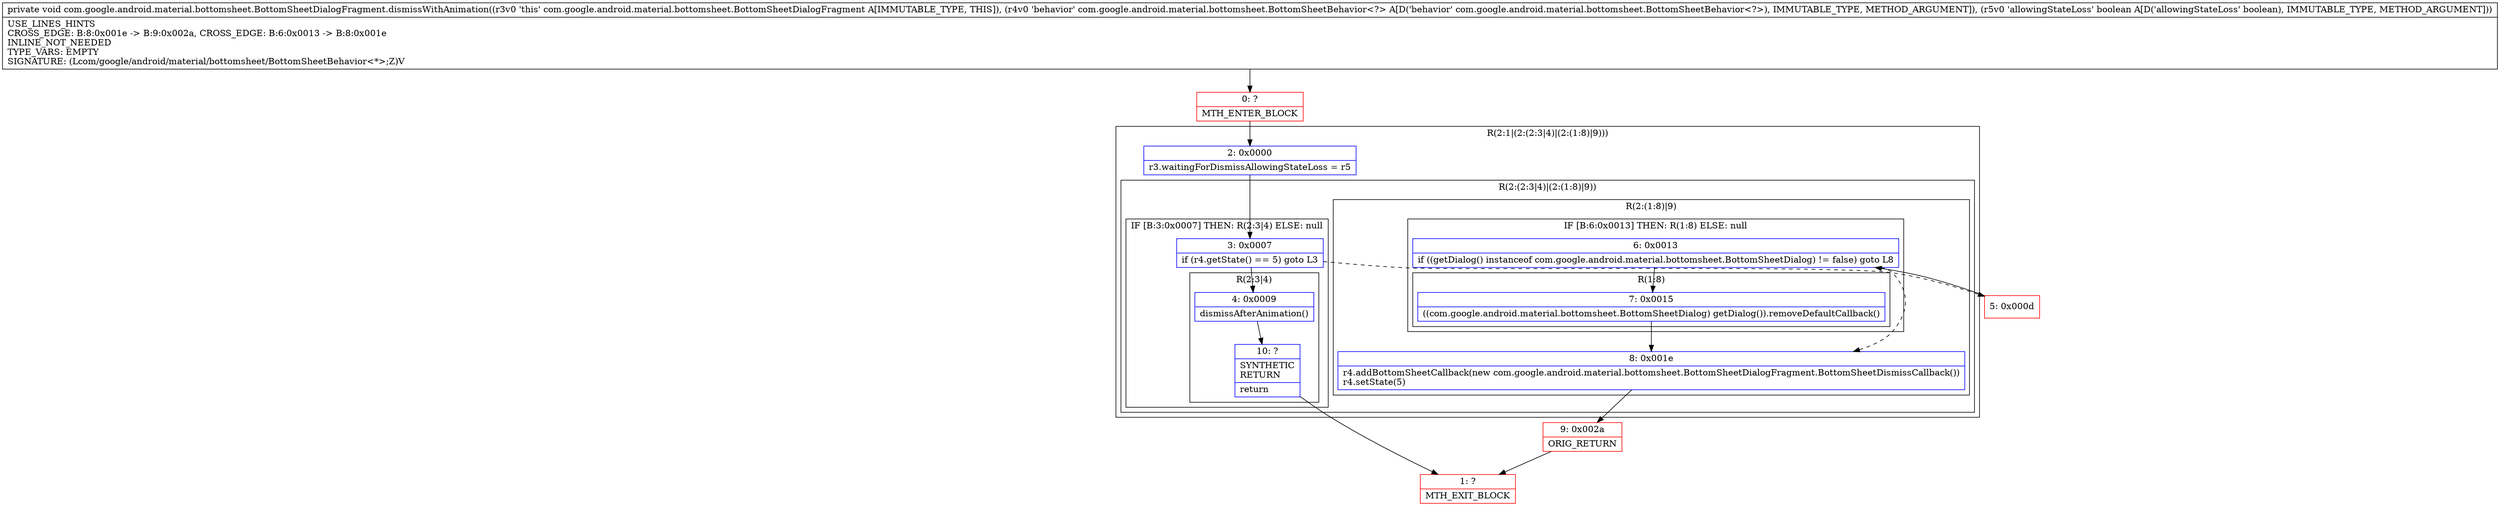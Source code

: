digraph "CFG forcom.google.android.material.bottomsheet.BottomSheetDialogFragment.dismissWithAnimation(Lcom\/google\/android\/material\/bottomsheet\/BottomSheetBehavior;Z)V" {
subgraph cluster_Region_1010740645 {
label = "R(2:1|(2:(2:3|4)|(2:(1:8)|9)))";
node [shape=record,color=blue];
Node_2 [shape=record,label="{2\:\ 0x0000|r3.waitingForDismissAllowingStateLoss = r5\l}"];
subgraph cluster_Region_895374163 {
label = "R(2:(2:3|4)|(2:(1:8)|9))";
node [shape=record,color=blue];
subgraph cluster_IfRegion_1027770762 {
label = "IF [B:3:0x0007] THEN: R(2:3|4) ELSE: null";
node [shape=record,color=blue];
Node_3 [shape=record,label="{3\:\ 0x0007|if (r4.getState() == 5) goto L3\l}"];
subgraph cluster_Region_1694913269 {
label = "R(2:3|4)";
node [shape=record,color=blue];
Node_4 [shape=record,label="{4\:\ 0x0009|dismissAfterAnimation()\l}"];
Node_10 [shape=record,label="{10\:\ ?|SYNTHETIC\lRETURN\l|return\l}"];
}
}
subgraph cluster_Region_748456053 {
label = "R(2:(1:8)|9)";
node [shape=record,color=blue];
subgraph cluster_IfRegion_1805619838 {
label = "IF [B:6:0x0013] THEN: R(1:8) ELSE: null";
node [shape=record,color=blue];
Node_6 [shape=record,label="{6\:\ 0x0013|if ((getDialog() instanceof com.google.android.material.bottomsheet.BottomSheetDialog) != false) goto L8\l}"];
subgraph cluster_Region_1119373406 {
label = "R(1:8)";
node [shape=record,color=blue];
Node_7 [shape=record,label="{7\:\ 0x0015|((com.google.android.material.bottomsheet.BottomSheetDialog) getDialog()).removeDefaultCallback()\l}"];
}
}
Node_8 [shape=record,label="{8\:\ 0x001e|r4.addBottomSheetCallback(new com.google.android.material.bottomsheet.BottomSheetDialogFragment.BottomSheetDismissCallback())\lr4.setState(5)\l}"];
}
}
}
Node_0 [shape=record,color=red,label="{0\:\ ?|MTH_ENTER_BLOCK\l}"];
Node_1 [shape=record,color=red,label="{1\:\ ?|MTH_EXIT_BLOCK\l}"];
Node_5 [shape=record,color=red,label="{5\:\ 0x000d}"];
Node_9 [shape=record,color=red,label="{9\:\ 0x002a|ORIG_RETURN\l}"];
MethodNode[shape=record,label="{private void com.google.android.material.bottomsheet.BottomSheetDialogFragment.dismissWithAnimation((r3v0 'this' com.google.android.material.bottomsheet.BottomSheetDialogFragment A[IMMUTABLE_TYPE, THIS]), (r4v0 'behavior' com.google.android.material.bottomsheet.BottomSheetBehavior\<?\> A[D('behavior' com.google.android.material.bottomsheet.BottomSheetBehavior\<?\>), IMMUTABLE_TYPE, METHOD_ARGUMENT]), (r5v0 'allowingStateLoss' boolean A[D('allowingStateLoss' boolean), IMMUTABLE_TYPE, METHOD_ARGUMENT]))  | USE_LINES_HINTS\lCROSS_EDGE: B:8:0x001e \-\> B:9:0x002a, CROSS_EDGE: B:6:0x0013 \-\> B:8:0x001e\lINLINE_NOT_NEEDED\lTYPE_VARS: EMPTY\lSIGNATURE: (Lcom\/google\/android\/material\/bottomsheet\/BottomSheetBehavior\<*\>;Z)V\l}"];
MethodNode -> Node_0;Node_2 -> Node_3;
Node_3 -> Node_4;
Node_3 -> Node_5[style=dashed];
Node_4 -> Node_10;
Node_10 -> Node_1;
Node_6 -> Node_7;
Node_6 -> Node_8[style=dashed];
Node_7 -> Node_8;
Node_8 -> Node_9;
Node_0 -> Node_2;
Node_5 -> Node_6;
Node_9 -> Node_1;
}

